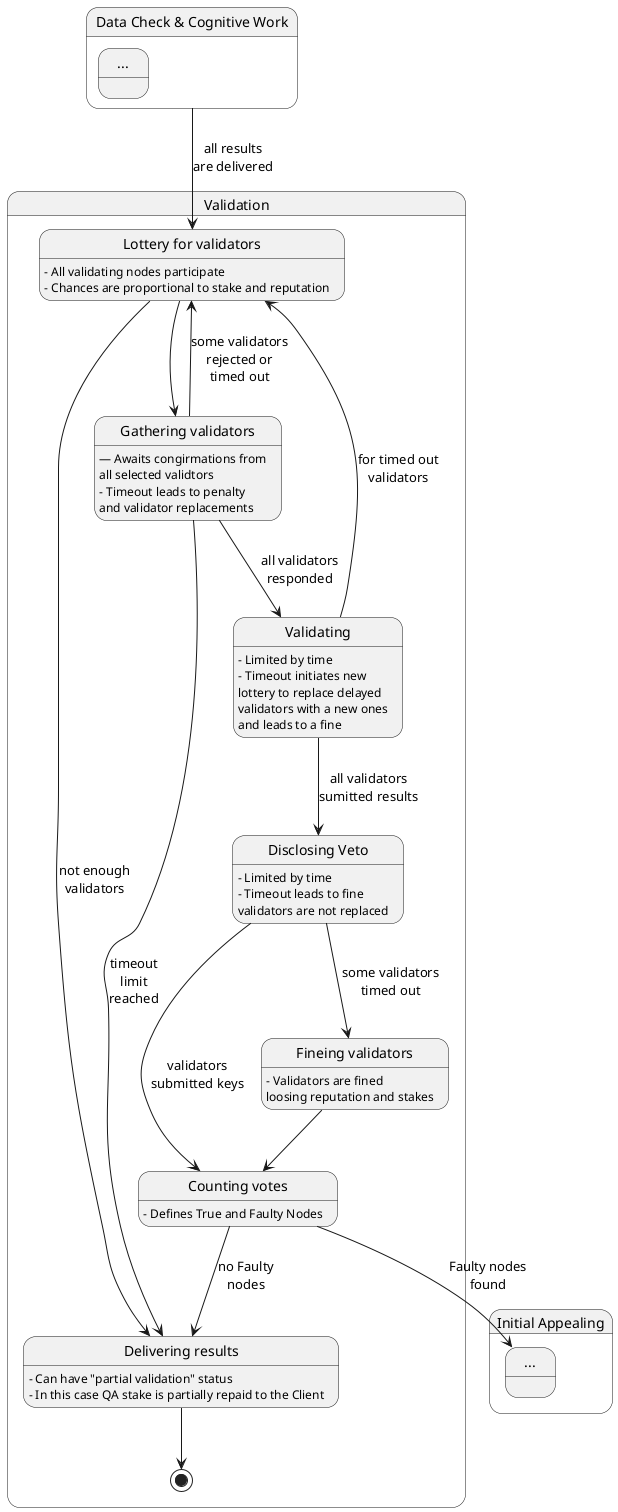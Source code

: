 @startuml
state "Data Check & Cognitive Work" as cognition {
  state "..." as prev
}

state "Validation" as validation {
  state "Lottery for validators" as lottery
  state "Gathering validators" as wait
  state "Validating" as validating
  state "Disclosing Veto" as disclosing
  state "Counting votes" as counting
  state "Fineing validators" as fineing
  state "Delivering results" as delivering

  lottery: – All validating nodes participate
  lottery: – Chances are proportional to stake and reputation

  wait: — Awaits congirmations from
  wait:   all selected validtors
  wait: – Timeout leads to penalty
  wait:   and validator replacements

  delivering: – Can have "partial validation" status
  delivering: – In this case QA stake is partially repaid to the Client

  validating: – Limited by time
  validating: – Timeout initiates new
  validating:   lottery to replace delayed
  validating:   validators with a new ones
  validating:   and leads to a fine

  disclosing: – Limited by time
  disclosing: – Timeout leads to fine
  disclosing:   validators are not replaced

  fineing: – Validators are fined
  fineing:   loosing reputation and stakes

  counting: – Defines True and Faulty Nodes

  cognition --> lottery: all results\nare delivered
  lottery --> wait
  lottery --> delivering: not enough\nvalidators
  wait --> lottery: some validators\nrejected or\ntimed out
  wait --> validating: all validators\nresponded
  wait --> delivering: timeout\nlimit\nreached
  validating --> disclosing: all validators\nsumitted results
  validating --> lottery: for timed out\nvalidators
  disclosing --> counting: validators\nsubmitted keys
  disclosing --> fineing: some validators\ntimed out
  fineing --> counting
  counting --> delivering: no Faulty\nnodes
  delivering --> [*]
}

state "Initial Appealing" as appealing {
  state "..." as more
}

counting --> more: Faulty nodes\nfound
@enduml
